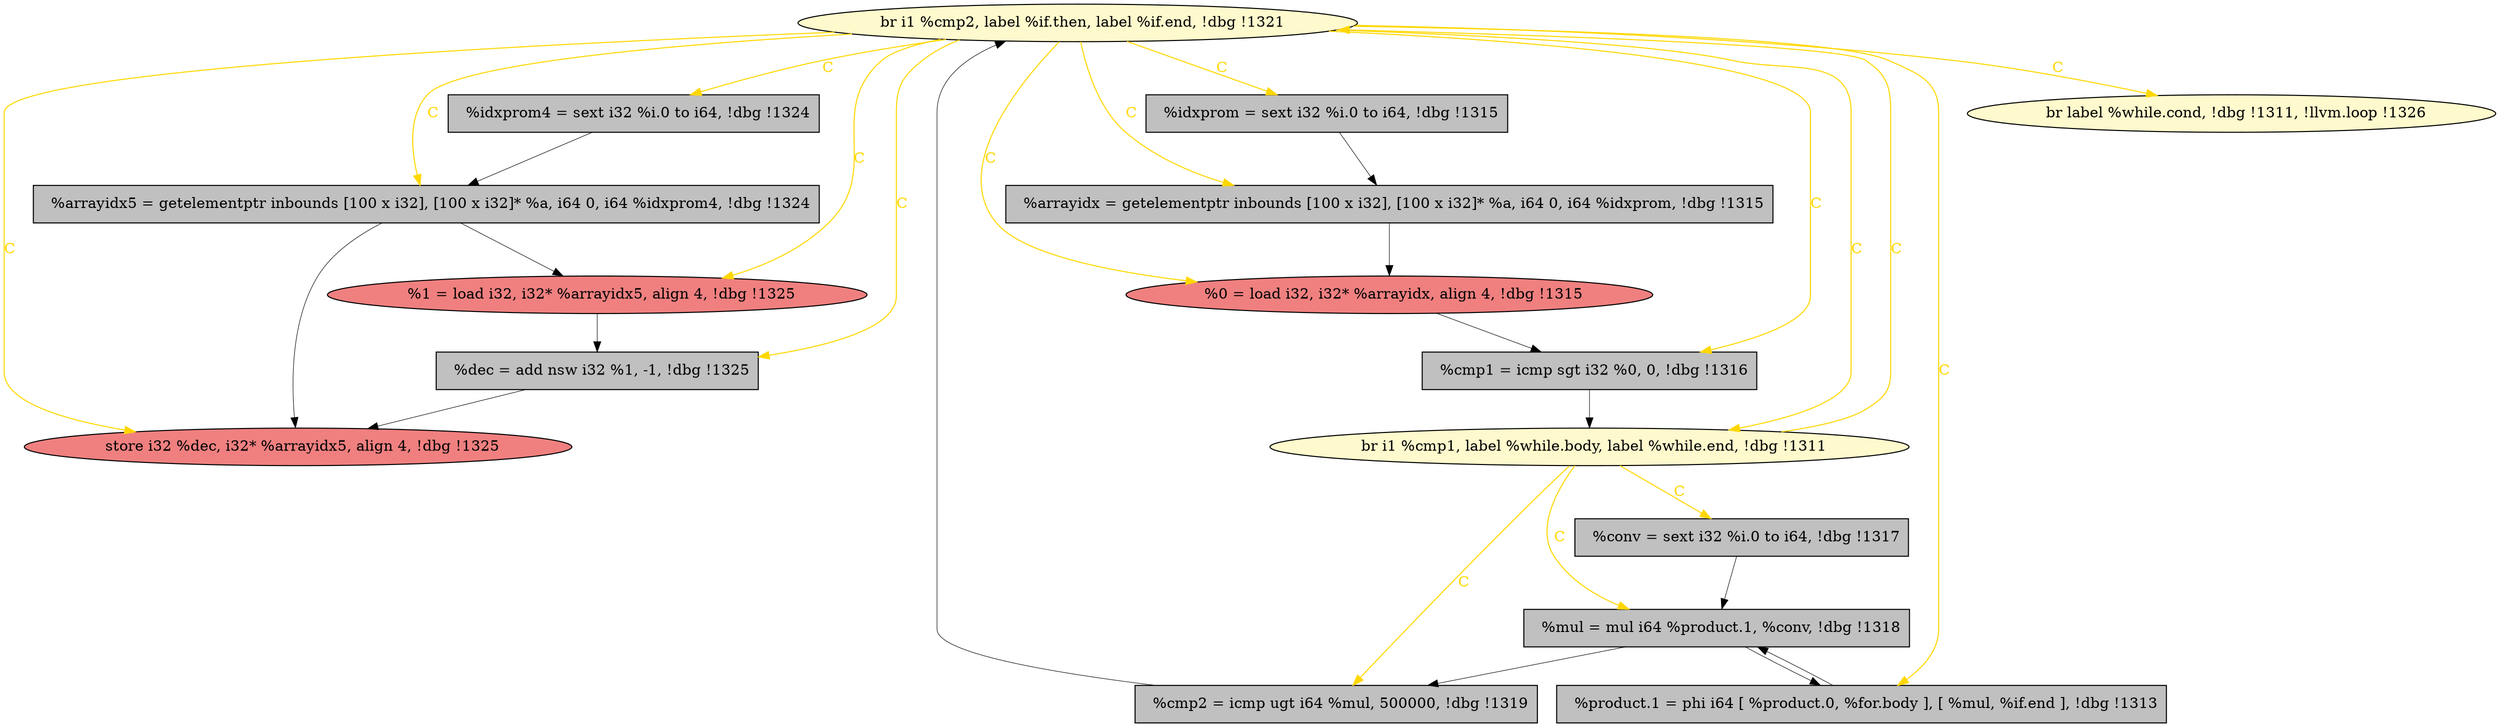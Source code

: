 
digraph G {


node169 [fillcolor=grey,label="  %dec = add nsw i32 %1, -1, !dbg !1325",shape=rectangle,style=filled ]
node168 [fillcolor=grey,label="  %arrayidx5 = getelementptr inbounds [100 x i32], [100 x i32]* %a, i64 0, i64 %idxprom4, !dbg !1324",shape=rectangle,style=filled ]
node167 [fillcolor=lightcoral,label="  store i32 %dec, i32* %arrayidx5, align 4, !dbg !1325",shape=ellipse,style=filled ]
node170 [fillcolor=grey,label="  %cmp2 = icmp ugt i64 %mul, 500000, !dbg !1319",shape=rectangle,style=filled ]
node165 [fillcolor=grey,label="  %idxprom = sext i32 %i.0 to i64, !dbg !1315",shape=rectangle,style=filled ]
node163 [fillcolor=lemonchiffon,label="  br label %while.cond, !dbg !1311, !llvm.loop !1326",shape=ellipse,style=filled ]
node162 [fillcolor=lemonchiffon,label="  br i1 %cmp1, label %while.body, label %while.end, !dbg !1311",shape=ellipse,style=filled ]
node166 [fillcolor=lightcoral,label="  %1 = load i32, i32* %arrayidx5, align 4, !dbg !1325",shape=ellipse,style=filled ]
node157 [fillcolor=lightcoral,label="  %0 = load i32, i32* %arrayidx, align 4, !dbg !1315",shape=ellipse,style=filled ]
node156 [fillcolor=grey,label="  %cmp1 = icmp sgt i32 %0, 0, !dbg !1316",shape=rectangle,style=filled ]
node171 [fillcolor=grey,label="  %conv = sext i32 %i.0 to i64, !dbg !1317",shape=rectangle,style=filled ]
node161 [fillcolor=grey,label="  %idxprom4 = sext i32 %i.0 to i64, !dbg !1324",shape=rectangle,style=filled ]
node160 [fillcolor=grey,label="  %mul = mul i64 %product.1, %conv, !dbg !1318",shape=rectangle,style=filled ]
node158 [fillcolor=lemonchiffon,label="  br i1 %cmp2, label %if.then, label %if.end, !dbg !1321",shape=ellipse,style=filled ]
node164 [fillcolor=grey,label="  %product.1 = phi i64 [ %product.0, %for.body ], [ %mul, %if.end ], !dbg !1313",shape=rectangle,style=filled ]
node159 [fillcolor=grey,label="  %arrayidx = getelementptr inbounds [100 x i32], [100 x i32]* %a, i64 0, i64 %idxprom, !dbg !1315",shape=rectangle,style=filled ]

node168->node166 [style=solid,color=black,label="",penwidth=0.5,fontcolor=black ]
node162->node160 [style=solid,color=gold,label="C",penwidth=1.0,fontcolor=gold ]
node159->node157 [style=solid,color=black,label="",penwidth=0.5,fontcolor=black ]
node171->node160 [style=solid,color=black,label="",penwidth=0.5,fontcolor=black ]
node157->node156 [style=solid,color=black,label="",penwidth=0.5,fontcolor=black ]
node166->node169 [style=solid,color=black,label="",penwidth=0.5,fontcolor=black ]
node160->node170 [style=solid,color=black,label="",penwidth=0.5,fontcolor=black ]
node162->node158 [style=solid,color=gold,label="C",penwidth=1.0,fontcolor=gold ]
node169->node167 [style=solid,color=black,label="",penwidth=0.5,fontcolor=black ]
node165->node159 [style=solid,color=black,label="",penwidth=0.5,fontcolor=black ]
node161->node168 [style=solid,color=black,label="",penwidth=0.5,fontcolor=black ]
node170->node158 [style=solid,color=black,label="",penwidth=0.5,fontcolor=black ]
node164->node160 [style=solid,color=black,label="",penwidth=0.5,fontcolor=black ]
node158->node157 [style=solid,color=gold,label="C",penwidth=1.0,fontcolor=gold ]
node158->node162 [style=solid,color=gold,label="C",penwidth=1.0,fontcolor=gold ]
node158->node166 [style=solid,color=gold,label="C",penwidth=1.0,fontcolor=gold ]
node162->node171 [style=solid,color=gold,label="C",penwidth=1.0,fontcolor=gold ]
node158->node164 [style=solid,color=gold,label="C",penwidth=1.0,fontcolor=gold ]
node158->node156 [style=solid,color=gold,label="C",penwidth=1.0,fontcolor=gold ]
node158->node163 [style=solid,color=gold,label="C",penwidth=1.0,fontcolor=gold ]
node158->node165 [style=solid,color=gold,label="C",penwidth=1.0,fontcolor=gold ]
node158->node169 [style=solid,color=gold,label="C",penwidth=1.0,fontcolor=gold ]
node168->node167 [style=solid,color=black,label="",penwidth=0.5,fontcolor=black ]
node156->node162 [style=solid,color=black,label="",penwidth=0.5,fontcolor=black ]
node158->node159 [style=solid,color=gold,label="C",penwidth=1.0,fontcolor=gold ]
node158->node168 [style=solid,color=gold,label="C",penwidth=1.0,fontcolor=gold ]
node160->node164 [style=solid,color=black,label="",penwidth=0.5,fontcolor=black ]
node158->node161 [style=solid,color=gold,label="C",penwidth=1.0,fontcolor=gold ]
node158->node167 [style=solid,color=gold,label="C",penwidth=1.0,fontcolor=gold ]
node162->node170 [style=solid,color=gold,label="C",penwidth=1.0,fontcolor=gold ]


}
